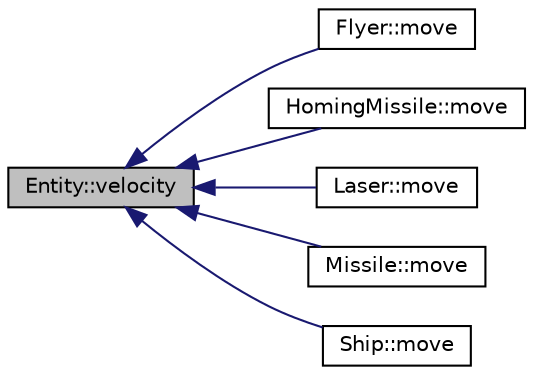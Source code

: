 digraph "Entity::velocity"
{
  edge [fontname="Helvetica",fontsize="10",labelfontname="Helvetica",labelfontsize="10"];
  node [fontname="Helvetica",fontsize="10",shape=record];
  rankdir="LR";
  Node1 [label="Entity::velocity",height=0.2,width=0.4,color="black", fillcolor="grey75", style="filled", fontcolor="black"];
  Node1 -> Node2 [dir="back",color="midnightblue",fontsize="10",style="solid",fontname="Helvetica"];
  Node2 [label="Flyer::move",height=0.2,width=0.4,color="black", fillcolor="white", style="filled",URL="$classFlyer.html#a789e59d09800993cadaff15489780850",tooltip="move() function inherited from MovingEntity Moves the ShootingMovingEntity as defined by the derived ..."];
  Node1 -> Node3 [dir="back",color="midnightblue",fontsize="10",style="solid",fontname="Helvetica"];
  Node3 [label="HomingMissile::move",height=0.2,width=0.4,color="black", fillcolor="white", style="filled",URL="$classHomingMissile.html#a57e02e9000ec8baf370e30423a3c930b",tooltip="move() function inherited from MovingEntity. "];
  Node1 -> Node4 [dir="back",color="midnightblue",fontsize="10",style="solid",fontname="Helvetica"];
  Node4 [label="Laser::move",height=0.2,width=0.4,color="black", fillcolor="white", style="filled",URL="$classLaser.html#adf3238de39f8538f90e193517d94353b",tooltip="move() function inherited from MovingEntity. "];
  Node1 -> Node5 [dir="back",color="midnightblue",fontsize="10",style="solid",fontname="Helvetica"];
  Node5 [label="Missile::move",height=0.2,width=0.4,color="black", fillcolor="white", style="filled",URL="$classMissile.html#ac5463127eba97dd0a171c1427b3f4b83",tooltip="move() function inherited from MovingEntity. "];
  Node1 -> Node6 [dir="back",color="midnightblue",fontsize="10",style="solid",fontname="Helvetica"];
  Node6 [label="Ship::move",height=0.2,width=0.4,color="black", fillcolor="white", style="filled",URL="$classShip.html#acf829e42a8df879a2cfa705d3527cd1a",tooltip="move() function inherited from MovingEntity Moves the ShootingMovingEntity as defined by the derived ..."];
}
